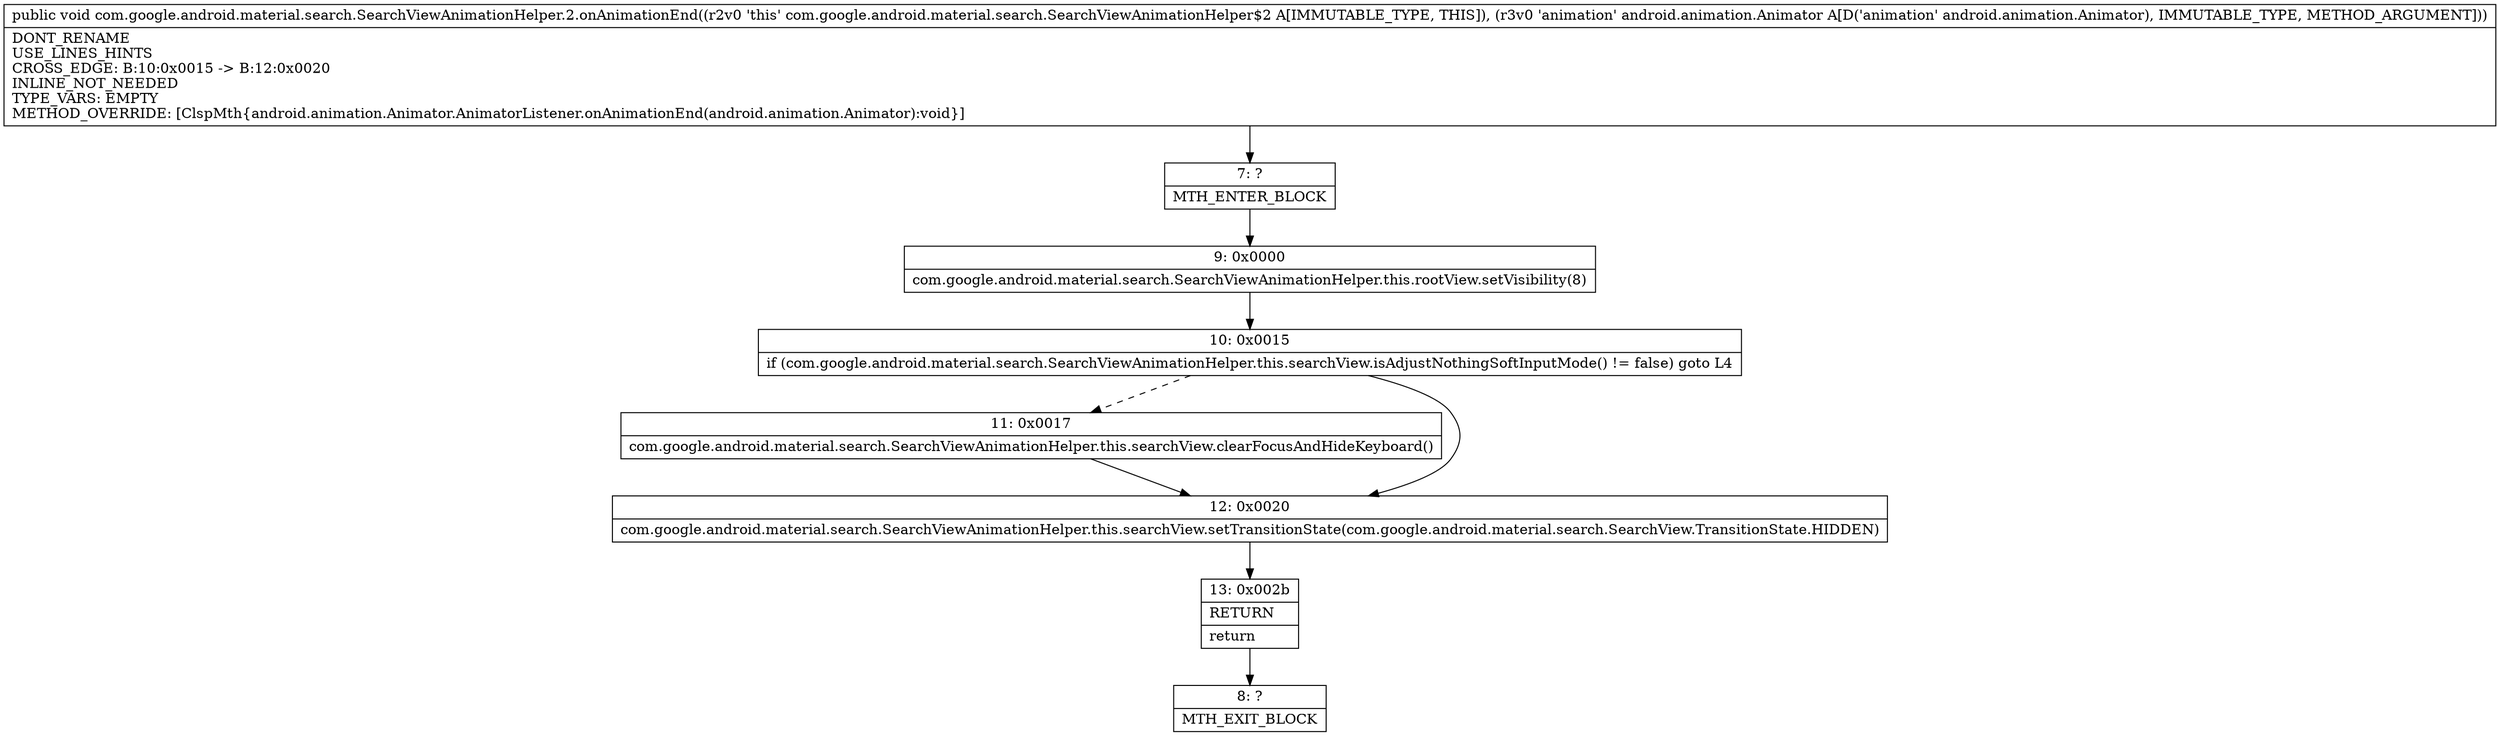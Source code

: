 digraph "CFG forcom.google.android.material.search.SearchViewAnimationHelper.2.onAnimationEnd(Landroid\/animation\/Animator;)V" {
Node_7 [shape=record,label="{7\:\ ?|MTH_ENTER_BLOCK\l}"];
Node_9 [shape=record,label="{9\:\ 0x0000|com.google.android.material.search.SearchViewAnimationHelper.this.rootView.setVisibility(8)\l}"];
Node_10 [shape=record,label="{10\:\ 0x0015|if (com.google.android.material.search.SearchViewAnimationHelper.this.searchView.isAdjustNothingSoftInputMode() != false) goto L4\l}"];
Node_11 [shape=record,label="{11\:\ 0x0017|com.google.android.material.search.SearchViewAnimationHelper.this.searchView.clearFocusAndHideKeyboard()\l}"];
Node_12 [shape=record,label="{12\:\ 0x0020|com.google.android.material.search.SearchViewAnimationHelper.this.searchView.setTransitionState(com.google.android.material.search.SearchView.TransitionState.HIDDEN)\l}"];
Node_13 [shape=record,label="{13\:\ 0x002b|RETURN\l|return\l}"];
Node_8 [shape=record,label="{8\:\ ?|MTH_EXIT_BLOCK\l}"];
MethodNode[shape=record,label="{public void com.google.android.material.search.SearchViewAnimationHelper.2.onAnimationEnd((r2v0 'this' com.google.android.material.search.SearchViewAnimationHelper$2 A[IMMUTABLE_TYPE, THIS]), (r3v0 'animation' android.animation.Animator A[D('animation' android.animation.Animator), IMMUTABLE_TYPE, METHOD_ARGUMENT]))  | DONT_RENAME\lUSE_LINES_HINTS\lCROSS_EDGE: B:10:0x0015 \-\> B:12:0x0020\lINLINE_NOT_NEEDED\lTYPE_VARS: EMPTY\lMETHOD_OVERRIDE: [ClspMth\{android.animation.Animator.AnimatorListener.onAnimationEnd(android.animation.Animator):void\}]\l}"];
MethodNode -> Node_7;Node_7 -> Node_9;
Node_9 -> Node_10;
Node_10 -> Node_11[style=dashed];
Node_10 -> Node_12;
Node_11 -> Node_12;
Node_12 -> Node_13;
Node_13 -> Node_8;
}

